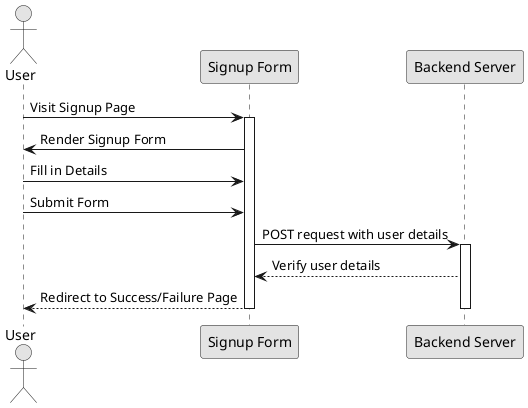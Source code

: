 @startuml
skinparam monochrome true

actor User as U
participant "Signup Form" as SF
participant "Backend Server" as BS

U -> SF: Visit Signup Page
activate SF
SF -> U: Render Signup Form
U -> SF: Fill in Details
U -> SF: Submit Form
SF -> BS: POST request with user details
activate BS
BS --> SF: Verify user details
SF --> U: Redirect to Success/Failure Page
deactivate BS
deactivate SF
@enduml